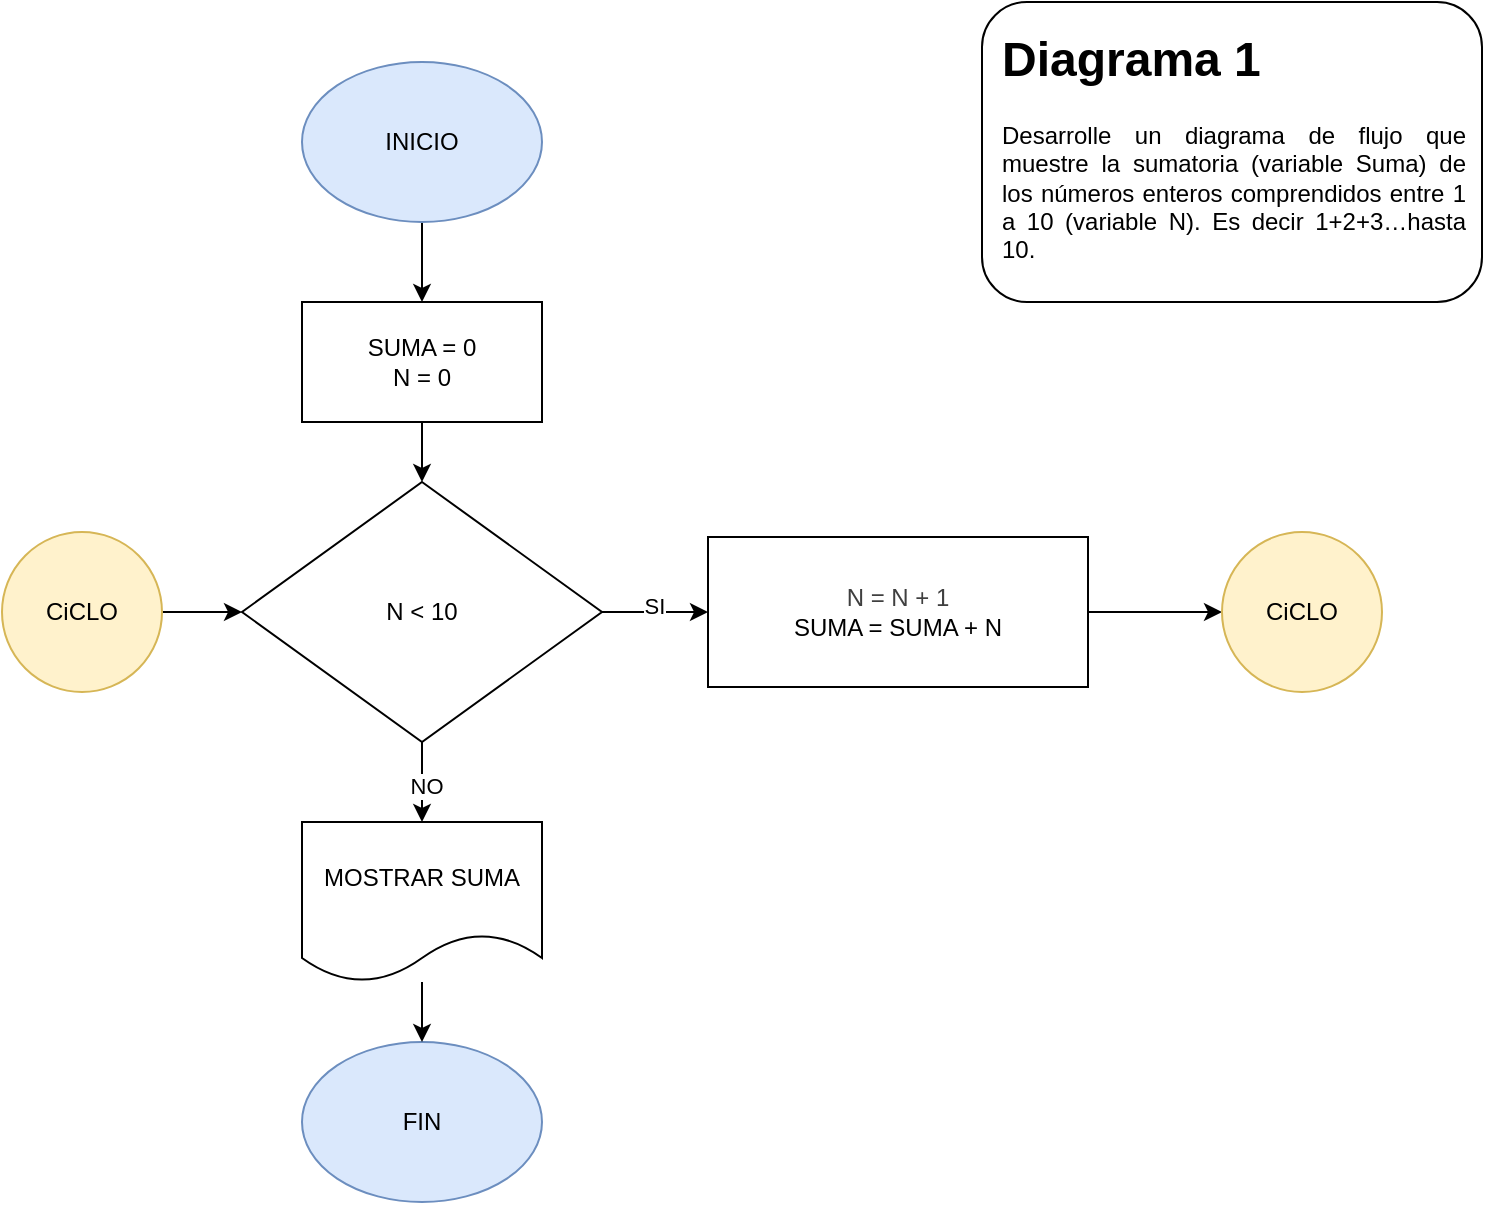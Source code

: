 <mxfile version="26.1.1" pages="7">
  <diagram id="NZbJam9H0mjPi5OX-kAf" name="Page-1">
    <mxGraphModel dx="1434" dy="745" grid="1" gridSize="10" guides="1" tooltips="1" connect="1" arrows="1" fold="1" page="1" pageScale="1" pageWidth="827" pageHeight="1169" math="0" shadow="0">
      <root>
        <mxCell id="0" />
        <mxCell id="1" parent="0" />
        <mxCell id="9" style="edgeStyle=none;html=1;entryX=0.5;entryY=0;entryDx=0;entryDy=0;" parent="1" target="3" edge="1">
          <mxGeometry relative="1" as="geometry">
            <mxPoint x="270" y="150" as="sourcePoint" />
          </mxGeometry>
        </mxCell>
        <mxCell id="2" value="INICIO" style="ellipse;whiteSpace=wrap;html=1;fillColor=#dae8fc;strokeColor=#6c8ebf;" parent="1" vertex="1">
          <mxGeometry x="210" y="70" width="120" height="80" as="geometry" />
        </mxCell>
        <mxCell id="10" style="edgeStyle=none;html=1;" parent="1" source="3" target="4" edge="1">
          <mxGeometry relative="1" as="geometry" />
        </mxCell>
        <mxCell id="3" value="SUMA = 0&lt;div&gt;N = 0&lt;/div&gt;" style="rounded=0;whiteSpace=wrap;html=1;" parent="1" vertex="1">
          <mxGeometry x="210" y="190" width="120" height="60" as="geometry" />
        </mxCell>
        <mxCell id="11" value="" style="edgeStyle=none;html=1;" parent="1" source="4" target="5" edge="1">
          <mxGeometry relative="1" as="geometry" />
        </mxCell>
        <mxCell id="17" value="SI" style="edgeLabel;html=1;align=center;verticalAlign=middle;resizable=0;points=[];" parent="11" vertex="1" connectable="0">
          <mxGeometry x="-0.029" y="3" relative="1" as="geometry">
            <mxPoint as="offset" />
          </mxGeometry>
        </mxCell>
        <mxCell id="15" style="edgeStyle=none;html=1;entryX=0.5;entryY=0;entryDx=0;entryDy=0;exitX=0.5;exitY=1;exitDx=0;exitDy=0;" parent="1" source="4" target="25" edge="1">
          <mxGeometry relative="1" as="geometry" />
        </mxCell>
        <mxCell id="16" value="NO" style="edgeLabel;html=1;align=center;verticalAlign=middle;resizable=0;points=[];" parent="15" vertex="1" connectable="0">
          <mxGeometry x="0.067" y="2" relative="1" as="geometry">
            <mxPoint as="offset" />
          </mxGeometry>
        </mxCell>
        <mxCell id="4" value="N &amp;lt; 10" style="rhombus;whiteSpace=wrap;html=1;" parent="1" vertex="1">
          <mxGeometry x="180" y="280" width="180" height="130" as="geometry" />
        </mxCell>
        <mxCell id="31" style="edgeStyle=none;html=1;entryX=0;entryY=0.5;entryDx=0;entryDy=0;" parent="1" source="5" target="21" edge="1">
          <mxGeometry relative="1" as="geometry" />
        </mxCell>
        <mxCell id="5" value="&lt;div&gt;&lt;span style=&quot;color: rgb(63, 63, 63);&quot;&gt;N = N + 1&lt;/span&gt;&lt;/div&gt;SUMA = SUMA + N" style="rounded=0;whiteSpace=wrap;html=1;" parent="1" vertex="1">
          <mxGeometry x="413" y="307.5" width="190" height="75" as="geometry" />
        </mxCell>
        <mxCell id="18" value="FIN" style="ellipse;whiteSpace=wrap;html=1;fillColor=#dae8fc;strokeColor=#6c8ebf;" parent="1" vertex="1">
          <mxGeometry x="210" y="560" width="120" height="80" as="geometry" />
        </mxCell>
        <mxCell id="22" style="edgeStyle=none;html=1;" parent="1" source="20" target="4" edge="1">
          <mxGeometry relative="1" as="geometry" />
        </mxCell>
        <mxCell id="20" value="CiCLO" style="ellipse;whiteSpace=wrap;html=1;aspect=fixed;fillColor=#fff2cc;strokeColor=#d6b656;" parent="1" vertex="1">
          <mxGeometry x="60" y="305" width="80" height="80" as="geometry" />
        </mxCell>
        <mxCell id="21" value="CiCLO" style="ellipse;whiteSpace=wrap;html=1;aspect=fixed;fillColor=#fff2cc;strokeColor=#d6b656;" parent="1" vertex="1">
          <mxGeometry x="670" y="305" width="80" height="80" as="geometry" />
        </mxCell>
        <mxCell id="33" style="edgeStyle=none;html=1;" parent="1" source="25" target="18" edge="1">
          <mxGeometry relative="1" as="geometry" />
        </mxCell>
        <mxCell id="25" value="MOSTRAR SUMA" style="shape=document;whiteSpace=wrap;html=1;boundedLbl=1;" parent="1" vertex="1">
          <mxGeometry x="210" y="450" width="120" height="80" as="geometry" />
        </mxCell>
        <mxCell id="34" value="&lt;h1 style=&quot;text-align: justify; margin-top: 0px;&quot;&gt;Diagrama 1&lt;/h1&gt;&lt;p style=&quot;text-align: justify;&quot;&gt;Desarrolle un diagrama de flujo que muestre la sumatoria (variable Suma) de los&amp;nbsp;&lt;span style=&quot;background-color: transparent;&quot;&gt;números enteros comprendidos entre 1 a 10 (variable N). Es decir 1+2+3…hasta 10.&lt;/span&gt;&lt;/p&gt;" style="text;html=1;whiteSpace=wrap;overflow=hidden;rounded=1;strokeColor=default;perimeterSpacing=10;spacing=10;" parent="1" vertex="1">
          <mxGeometry x="550" y="40" width="250" height="150" as="geometry" />
        </mxCell>
      </root>
    </mxGraphModel>
  </diagram>
  <diagram id="bqYD50yq6IHDgBd54uQT" name="Page-2">
    <mxGraphModel dx="1130" dy="827" grid="1" gridSize="5" guides="1" tooltips="1" connect="1" arrows="1" fold="1" page="1" pageScale="1" pageWidth="827" pageHeight="1169" math="0" shadow="0">
      <root>
        <mxCell id="0" />
        <mxCell id="1" parent="0" />
        <mxCell id="51Xtg0hoJfV-MFIOSNwB-1" style="edgeStyle=none;html=1;entryX=0.5;entryY=0;entryDx=0;entryDy=0;fontSize=9;" parent="1" target="51Xtg0hoJfV-MFIOSNwB-4" edge="1">
          <mxGeometry relative="1" as="geometry">
            <mxPoint x="170" y="140" as="sourcePoint" />
          </mxGeometry>
        </mxCell>
        <mxCell id="51Xtg0hoJfV-MFIOSNwB-2" value="INICIO" style="ellipse;whiteSpace=wrap;html=1;fillColor=#dae8fc;strokeColor=#6c8ebf;fontSize=9;" parent="1" vertex="1">
          <mxGeometry x="110" y="60" width="120" height="80" as="geometry" />
        </mxCell>
        <mxCell id="51Xtg0hoJfV-MFIOSNwB-3" style="edgeStyle=none;html=1;fontSize=9;" parent="1" source="51Xtg0hoJfV-MFIOSNwB-4" target="51Xtg0hoJfV-MFIOSNwB-9" edge="1">
          <mxGeometry relative="1" as="geometry" />
        </mxCell>
        <mxCell id="51Xtg0hoJfV-MFIOSNwB-4" value="EDAD = 1&lt;div&gt;MAYOR18 = 0&lt;/div&gt;&lt;div&gt;MENOR18 = 0&lt;/div&gt;&lt;div&gt;N = 0&lt;/div&gt;" style="rounded=0;whiteSpace=wrap;html=1;fontSize=9;" parent="1" vertex="1">
          <mxGeometry x="110" y="180" width="120" height="70" as="geometry" />
        </mxCell>
        <mxCell id="51Xtg0hoJfV-MFIOSNwB-7" style="edgeStyle=none;html=1;entryX=0.5;entryY=0;entryDx=0;entryDy=0;exitX=0.5;exitY=1;exitDx=0;exitDy=0;fontSize=9;" parent="1" source="51Xtg0hoJfV-MFIOSNwB-9" target="51Xtg0hoJfV-MFIOSNwB-16" edge="1">
          <mxGeometry relative="1" as="geometry" />
        </mxCell>
        <mxCell id="51Xtg0hoJfV-MFIOSNwB-8" value="NO" style="edgeLabel;html=1;align=center;verticalAlign=middle;resizable=0;points=[];fontSize=9;" parent="51Xtg0hoJfV-MFIOSNwB-7" vertex="1" connectable="0">
          <mxGeometry x="0.067" y="2" relative="1" as="geometry">
            <mxPoint as="offset" />
          </mxGeometry>
        </mxCell>
        <mxCell id="51Xtg0hoJfV-MFIOSNwB-23" style="edgeStyle=none;html=1;entryX=0;entryY=0.5;entryDx=0;entryDy=0;fontSize=9;" parent="1" source="51Xtg0hoJfV-MFIOSNwB-9" target="51Xtg0hoJfV-MFIOSNwB-25" edge="1">
          <mxGeometry relative="1" as="geometry">
            <mxPoint x="265" y="326.25" as="targetPoint" />
          </mxGeometry>
        </mxCell>
        <mxCell id="51Xtg0hoJfV-MFIOSNwB-24" value="SI" style="edgeLabel;html=1;align=center;verticalAlign=middle;resizable=0;points=[];fontSize=9;" parent="51Xtg0hoJfV-MFIOSNwB-23" vertex="1" connectable="0">
          <mxGeometry x="-0.253" y="2" relative="1" as="geometry">
            <mxPoint x="1" y="-9" as="offset" />
          </mxGeometry>
        </mxCell>
        <mxCell id="51Xtg0hoJfV-MFIOSNwB-9" value="N &amp;lt;= 200" style="rhombus;whiteSpace=wrap;html=1;fontSize=9;" parent="1" vertex="1">
          <mxGeometry x="100" y="292.5" width="140" height="67.5" as="geometry" />
        </mxCell>
        <mxCell id="51Xtg0hoJfV-MFIOSNwB-12" value="FIN" style="ellipse;whiteSpace=wrap;html=1;fillColor=#dae8fc;strokeColor=#6c8ebf;fontSize=9;" parent="1" vertex="1">
          <mxGeometry x="112.5" y="815" width="120" height="80" as="geometry" />
        </mxCell>
        <mxCell id="51Xtg0hoJfV-MFIOSNwB-14" value="CiCLO" style="ellipse;whiteSpace=wrap;html=1;aspect=fixed;fillColor=#fff2cc;strokeColor=#d6b656;fontSize=9;" parent="1" vertex="1">
          <mxGeometry x="395" y="525" width="60" height="60" as="geometry" />
        </mxCell>
        <mxCell id="51Xtg0hoJfV-MFIOSNwB-15" style="edgeStyle=none;html=1;fontSize=9;" parent="1" source="51Xtg0hoJfV-MFIOSNwB-16" target="51Xtg0hoJfV-MFIOSNwB-12" edge="1">
          <mxGeometry relative="1" as="geometry" />
        </mxCell>
        <mxCell id="51Xtg0hoJfV-MFIOSNwB-16" value="MOSTRAR MAYOR18&lt;div&gt;MOSTRAR MENOR18&lt;/div&gt;" style="shape=document;whiteSpace=wrap;html=1;boundedLbl=1;fontSize=9;" parent="1" vertex="1">
          <mxGeometry x="80" y="675" width="185" height="80" as="geometry" />
        </mxCell>
        <mxCell id="51Xtg0hoJfV-MFIOSNwB-17" value="&lt;h1 style=&quot;text-align: justify; margin-top: 0px;&quot;&gt;Diagrama 2&lt;/h1&gt;&lt;p style=&quot;text-align: justify;&quot;&gt;Elaborar un diagrama de flujo que solicite la edad de 200 personas y que muestre&amp;nbsp;&lt;span style=&quot;background-color: transparent;&quot;&gt;cuántos son iguales o mayores a 18 años y cuántos son menores de 18 años de edad.&lt;/span&gt;&lt;/p&gt;" style="text;html=1;whiteSpace=wrap;overflow=hidden;rounded=1;strokeColor=default;perimeterSpacing=10;spacing=10;" parent="1" vertex="1">
          <mxGeometry x="535" y="35" width="250" height="150" as="geometry" />
        </mxCell>
        <mxCell id="51Xtg0hoJfV-MFIOSNwB-28" style="edgeStyle=none;html=1;entryX=0;entryY=0.5;entryDx=0;entryDy=0;fontSize=9;" parent="1" source="51Xtg0hoJfV-MFIOSNwB-18" target="51Xtg0hoJfV-MFIOSNwB-9" edge="1">
          <mxGeometry relative="1" as="geometry" />
        </mxCell>
        <mxCell id="51Xtg0hoJfV-MFIOSNwB-18" value="CiCLO" style="ellipse;whiteSpace=wrap;html=1;aspect=fixed;fillColor=#fff2cc;strokeColor=#d6b656;fontSize=9;" parent="1" vertex="1">
          <mxGeometry x="20" y="296.25" width="60" height="60" as="geometry" />
        </mxCell>
        <mxCell id="51Xtg0hoJfV-MFIOSNwB-25" value="LEER EDAD" style="rounded=0;whiteSpace=wrap;html=1;fontSize=9;" parent="1" vertex="1">
          <mxGeometry x="270" y="309.38" width="70" height="35.62" as="geometry" />
        </mxCell>
        <mxCell id="51Xtg0hoJfV-MFIOSNwB-29" style="edgeStyle=none;html=1;fontSize=9;" parent="1" source="51Xtg0hoJfV-MFIOSNwB-26" target="51Xtg0hoJfV-MFIOSNwB-14" edge="1">
          <mxGeometry relative="1" as="geometry" />
        </mxCell>
        <mxCell id="51Xtg0hoJfV-MFIOSNwB-30" value="NO" style="edgeLabel;html=1;align=center;verticalAlign=middle;resizable=0;points=[];fontSize=9;" parent="51Xtg0hoJfV-MFIOSNwB-29" vertex="1" connectable="0">
          <mxGeometry x="-0.212" relative="1" as="geometry">
            <mxPoint as="offset" />
          </mxGeometry>
        </mxCell>
        <mxCell id="51Xtg0hoJfV-MFIOSNwB-26" value="0 &amp;lt; EDAD &amp;lt; 150" style="rhombus;whiteSpace=wrap;html=1;fontSize=9;" parent="1" vertex="1">
          <mxGeometry x="375" y="294.39" width="100" height="63.74" as="geometry" />
        </mxCell>
        <mxCell id="51Xtg0hoJfV-MFIOSNwB-27" style="edgeStyle=none;html=1;entryX=0.044;entryY=0.498;entryDx=0;entryDy=0;entryPerimeter=0;fontSize=9;" parent="1" source="51Xtg0hoJfV-MFIOSNwB-25" target="51Xtg0hoJfV-MFIOSNwB-26" edge="1">
          <mxGeometry relative="1" as="geometry" />
        </mxCell>
        <mxCell id="51Xtg0hoJfV-MFIOSNwB-36" style="edgeStyle=none;html=1;fontSize=9;" parent="1" source="51Xtg0hoJfV-MFIOSNwB-31" target="51Xtg0hoJfV-MFIOSNwB-35" edge="1">
          <mxGeometry relative="1" as="geometry" />
        </mxCell>
        <mxCell id="51Xtg0hoJfV-MFIOSNwB-39" value="NO" style="edgeLabel;html=1;align=center;verticalAlign=middle;resizable=0;points=[];fontSize=9;" parent="51Xtg0hoJfV-MFIOSNwB-36" vertex="1" connectable="0">
          <mxGeometry x="-0.211" y="-1" relative="1" as="geometry">
            <mxPoint as="offset" />
          </mxGeometry>
        </mxCell>
        <mxCell id="51Xtg0hoJfV-MFIOSNwB-37" style="edgeStyle=none;html=1;entryX=0;entryY=0.5;entryDx=0;entryDy=0;fontSize=9;" parent="1" source="51Xtg0hoJfV-MFIOSNwB-31" target="51Xtg0hoJfV-MFIOSNwB-34" edge="1">
          <mxGeometry relative="1" as="geometry" />
        </mxCell>
        <mxCell id="51Xtg0hoJfV-MFIOSNwB-38" value="SI" style="edgeLabel;html=1;align=center;verticalAlign=middle;resizable=0;points=[];fontSize=9;" parent="51Xtg0hoJfV-MFIOSNwB-37" vertex="1" connectable="0">
          <mxGeometry x="-0.262" y="1" relative="1" as="geometry">
            <mxPoint y="-5" as="offset" />
          </mxGeometry>
        </mxCell>
        <mxCell id="51Xtg0hoJfV-MFIOSNwB-31" value="EDAD &amp;gt;= 18" style="rhombus;whiteSpace=wrap;html=1;fontSize=9;" parent="1" vertex="1">
          <mxGeometry x="511.76" y="298.75" width="80" height="55" as="geometry" />
        </mxCell>
        <mxCell id="51Xtg0hoJfV-MFIOSNwB-32" style="edgeStyle=none;html=1;entryX=0.055;entryY=0.512;entryDx=0;entryDy=0;entryPerimeter=0;fontSize=9;" parent="1" source="51Xtg0hoJfV-MFIOSNwB-26" target="51Xtg0hoJfV-MFIOSNwB-31" edge="1">
          <mxGeometry relative="1" as="geometry" />
        </mxCell>
        <mxCell id="51Xtg0hoJfV-MFIOSNwB-33" value="SI" style="edgeLabel;html=1;align=center;verticalAlign=middle;resizable=0;points=[];fontSize=9;" parent="51Xtg0hoJfV-MFIOSNwB-32" vertex="1" connectable="0">
          <mxGeometry x="0.133" y="3" relative="1" as="geometry">
            <mxPoint x="-8" y="-4" as="offset" />
          </mxGeometry>
        </mxCell>
        <mxCell id="51Xtg0hoJfV-MFIOSNwB-41" style="edgeStyle=none;html=1;fontSize=9;" parent="1" source="51Xtg0hoJfV-MFIOSNwB-34" target="51Xtg0hoJfV-MFIOSNwB-40" edge="1">
          <mxGeometry relative="1" as="geometry" />
        </mxCell>
        <mxCell id="51Xtg0hoJfV-MFIOSNwB-34" value="MAYOR18 = MAYOR18 + 1" style="rounded=0;whiteSpace=wrap;html=1;fontSize=9;" parent="1" vertex="1">
          <mxGeometry x="631.76" y="307.5" width="125" height="37.5" as="geometry" />
        </mxCell>
        <mxCell id="51Xtg0hoJfV-MFIOSNwB-35" value="MENOR18 = MENOR18 + 1" style="rounded=0;whiteSpace=wrap;html=1;fontSize=9;" parent="1" vertex="1">
          <mxGeometry x="486.76" y="400" width="125" height="37.5" as="geometry" />
        </mxCell>
        <mxCell id="51Xtg0hoJfV-MFIOSNwB-44" style="edgeStyle=none;html=1;fontSize=9;" parent="1" source="51Xtg0hoJfV-MFIOSNwB-40" target="51Xtg0hoJfV-MFIOSNwB-43" edge="1">
          <mxGeometry relative="1" as="geometry" />
        </mxCell>
        <mxCell id="51Xtg0hoJfV-MFIOSNwB-40" value="N = N + 1" style="rounded=0;whiteSpace=wrap;html=1;fontSize=9;" parent="1" vertex="1">
          <mxGeometry x="631.76" y="465" width="125" height="37.5" as="geometry" />
        </mxCell>
        <mxCell id="51Xtg0hoJfV-MFIOSNwB-42" style="edgeStyle=none;html=1;entryX=-0.006;entryY=0.63;entryDx=0;entryDy=0;entryPerimeter=0;fontSize=9;" parent="1" source="51Xtg0hoJfV-MFIOSNwB-35" target="51Xtg0hoJfV-MFIOSNwB-40" edge="1">
          <mxGeometry relative="1" as="geometry">
            <Array as="points">
              <mxPoint x="549.76" y="489" />
            </Array>
          </mxGeometry>
        </mxCell>
        <mxCell id="51Xtg0hoJfV-MFIOSNwB-43" value="CiCLO" style="ellipse;whiteSpace=wrap;html=1;aspect=fixed;fillColor=#fff2cc;strokeColor=#d6b656;fontSize=9;" parent="1" vertex="1">
          <mxGeometry x="664.26" y="525" width="60" height="60" as="geometry" />
        </mxCell>
      </root>
    </mxGraphModel>
  </diagram>
  <diagram id="_6TMgxtxN9xHF-Ke67Jf" name="Page-3">
    <mxGraphModel dx="1130" dy="827" grid="1" gridSize="5" guides="1" tooltips="1" connect="1" arrows="1" fold="1" page="1" pageScale="1" pageWidth="827" pageHeight="1169" math="0" shadow="0">
      <root>
        <mxCell id="0" />
        <mxCell id="1" parent="0" />
        <mxCell id="Us3YNQWR3pPmcTlo2HeS-1" style="edgeStyle=none;html=1;entryX=0.5;entryY=0;entryDx=0;entryDy=0;fontSize=9;" parent="1" target="Us3YNQWR3pPmcTlo2HeS-4" edge="1">
          <mxGeometry relative="1" as="geometry">
            <mxPoint x="170" y="140" as="sourcePoint" />
          </mxGeometry>
        </mxCell>
        <mxCell id="Us3YNQWR3pPmcTlo2HeS-2" value="INICIO" style="ellipse;whiteSpace=wrap;html=1;fillColor=#dae8fc;strokeColor=#6c8ebf;fontSize=9;" parent="1" vertex="1">
          <mxGeometry x="110" y="60" width="120" height="80" as="geometry" />
        </mxCell>
        <mxCell id="Us3YNQWR3pPmcTlo2HeS-3" style="edgeStyle=none;html=1;fontSize=9;" parent="1" source="Us3YNQWR3pPmcTlo2HeS-4" target="Us3YNQWR3pPmcTlo2HeS-9" edge="1">
          <mxGeometry relative="1" as="geometry" />
        </mxCell>
        <mxCell id="Us3YNQWR3pPmcTlo2HeS-4" value="LETRA = &quot;&quot;&lt;div&gt;VOCALES = 0&lt;/div&gt;&lt;div&gt;CONSONANTES = 0&lt;/div&gt;&lt;div&gt;N = 0&lt;/div&gt;" style="rounded=0;whiteSpace=wrap;html=1;fontSize=9;" parent="1" vertex="1">
          <mxGeometry x="110" y="180" width="120" height="70" as="geometry" />
        </mxCell>
        <mxCell id="Us3YNQWR3pPmcTlo2HeS-5" style="edgeStyle=none;html=1;entryX=0.5;entryY=0;entryDx=0;entryDy=0;exitX=0.5;exitY=1;exitDx=0;exitDy=0;fontSize=9;" parent="1" source="Us3YNQWR3pPmcTlo2HeS-9" target="Us3YNQWR3pPmcTlo2HeS-13" edge="1">
          <mxGeometry relative="1" as="geometry" />
        </mxCell>
        <mxCell id="Us3YNQWR3pPmcTlo2HeS-6" value="NO" style="edgeLabel;html=1;align=center;verticalAlign=middle;resizable=0;points=[];fontSize=9;" parent="Us3YNQWR3pPmcTlo2HeS-5" vertex="1" connectable="0">
          <mxGeometry x="0.067" y="2" relative="1" as="geometry">
            <mxPoint as="offset" />
          </mxGeometry>
        </mxCell>
        <mxCell id="Us3YNQWR3pPmcTlo2HeS-7" style="edgeStyle=none;html=1;entryX=0;entryY=0.5;entryDx=0;entryDy=0;fontSize=9;" parent="1" source="Us3YNQWR3pPmcTlo2HeS-9" target="Us3YNQWR3pPmcTlo2HeS-17" edge="1">
          <mxGeometry relative="1" as="geometry">
            <mxPoint x="265" y="326.25" as="targetPoint" />
          </mxGeometry>
        </mxCell>
        <mxCell id="Us3YNQWR3pPmcTlo2HeS-8" value="SI" style="edgeLabel;html=1;align=center;verticalAlign=middle;resizable=0;points=[];fontSize=9;" parent="Us3YNQWR3pPmcTlo2HeS-7" vertex="1" connectable="0">
          <mxGeometry x="-0.253" y="2" relative="1" as="geometry">
            <mxPoint x="1" y="-9" as="offset" />
          </mxGeometry>
        </mxCell>
        <mxCell id="Us3YNQWR3pPmcTlo2HeS-9" value="N &amp;lt;= 10" style="rhombus;whiteSpace=wrap;html=1;fontSize=9;" parent="1" vertex="1">
          <mxGeometry x="100" y="292.5" width="140" height="67.5" as="geometry" />
        </mxCell>
        <mxCell id="Us3YNQWR3pPmcTlo2HeS-10" value="FIN" style="ellipse;whiteSpace=wrap;html=1;fillColor=#dae8fc;strokeColor=#6c8ebf;fontSize=9;" parent="1" vertex="1">
          <mxGeometry x="112.5" y="815" width="120" height="80" as="geometry" />
        </mxCell>
        <mxCell id="Us3YNQWR3pPmcTlo2HeS-11" value="CiCLO" style="ellipse;whiteSpace=wrap;html=1;aspect=fixed;fillColor=#fff2cc;strokeColor=#d6b656;fontSize=9;" parent="1" vertex="1">
          <mxGeometry x="385" y="525" width="60" height="60" as="geometry" />
        </mxCell>
        <mxCell id="Us3YNQWR3pPmcTlo2HeS-12" style="edgeStyle=none;html=1;fontSize=9;" parent="1" source="Us3YNQWR3pPmcTlo2HeS-13" target="Us3YNQWR3pPmcTlo2HeS-10" edge="1">
          <mxGeometry relative="1" as="geometry" />
        </mxCell>
        <mxCell id="Us3YNQWR3pPmcTlo2HeS-13" value="MOSTRAR VOCALES&lt;div&gt;MOSTRAR CONSONANTES&lt;/div&gt;" style="shape=document;whiteSpace=wrap;html=1;boundedLbl=1;fontSize=9;" parent="1" vertex="1">
          <mxGeometry x="80" y="675" width="185" height="80" as="geometry" />
        </mxCell>
        <mxCell id="Us3YNQWR3pPmcTlo2HeS-14" value="&lt;h1 style=&quot;text-align: justify; margin-top: 0px;&quot;&gt;Diagrama 3&lt;/h1&gt;&lt;p style=&quot;text-align: justify;&quot;&gt;Elaborar un diagrama que permita ingresar 10 letras cualquiera y luego nos muestre al&amp;nbsp;&lt;span style=&quot;background-color: transparent;&quot;&gt;final cuántas vocales y cuantas consonantes se ingresaron.&lt;/span&gt;&lt;/p&gt;" style="text;html=1;whiteSpace=wrap;overflow=hidden;rounded=1;strokeColor=default;perimeterSpacing=10;spacing=10;" parent="1" vertex="1">
          <mxGeometry x="535" y="35" width="250" height="150" as="geometry" />
        </mxCell>
        <mxCell id="Us3YNQWR3pPmcTlo2HeS-15" style="edgeStyle=none;html=1;entryX=0;entryY=0.5;entryDx=0;entryDy=0;fontSize=9;" parent="1" source="Us3YNQWR3pPmcTlo2HeS-16" target="Us3YNQWR3pPmcTlo2HeS-9" edge="1">
          <mxGeometry relative="1" as="geometry" />
        </mxCell>
        <mxCell id="Us3YNQWR3pPmcTlo2HeS-16" value="CiCLO" style="ellipse;whiteSpace=wrap;html=1;aspect=fixed;fillColor=#fff2cc;strokeColor=#d6b656;fontSize=9;" parent="1" vertex="1">
          <mxGeometry x="20" y="296.25" width="60" height="60" as="geometry" />
        </mxCell>
        <mxCell id="Us3YNQWR3pPmcTlo2HeS-17" value="LEER LETRA" style="rounded=0;whiteSpace=wrap;html=1;fontSize=9;" parent="1" vertex="1">
          <mxGeometry x="270" y="309.38" width="70" height="35.62" as="geometry" />
        </mxCell>
        <mxCell id="Us3YNQWR3pPmcTlo2HeS-18" style="edgeStyle=none;html=1;fontSize=9;" parent="1" source="Us3YNQWR3pPmcTlo2HeS-20" target="Us3YNQWR3pPmcTlo2HeS-11" edge="1">
          <mxGeometry relative="1" as="geometry" />
        </mxCell>
        <mxCell id="Us3YNQWR3pPmcTlo2HeS-19" value="NO" style="edgeLabel;html=1;align=center;verticalAlign=middle;resizable=0;points=[];fontSize=9;" parent="Us3YNQWR3pPmcTlo2HeS-18" vertex="1" connectable="0">
          <mxGeometry x="-0.212" relative="1" as="geometry">
            <mxPoint as="offset" />
          </mxGeometry>
        </mxCell>
        <mxCell id="Us3YNQWR3pPmcTlo2HeS-20" value="ES LETRA" style="rhombus;whiteSpace=wrap;html=1;fontSize=9;" parent="1" vertex="1">
          <mxGeometry x="365" y="294.39" width="100" height="63.74" as="geometry" />
        </mxCell>
        <mxCell id="Us3YNQWR3pPmcTlo2HeS-21" style="edgeStyle=none;html=1;entryX=0.044;entryY=0.498;entryDx=0;entryDy=0;entryPerimeter=0;fontSize=9;" parent="1" source="Us3YNQWR3pPmcTlo2HeS-17" target="Us3YNQWR3pPmcTlo2HeS-20" edge="1">
          <mxGeometry relative="1" as="geometry" />
        </mxCell>
        <mxCell id="Us3YNQWR3pPmcTlo2HeS-22" style="edgeStyle=none;html=1;fontSize=9;" parent="1" source="Us3YNQWR3pPmcTlo2HeS-26" target="Us3YNQWR3pPmcTlo2HeS-31" edge="1">
          <mxGeometry relative="1" as="geometry" />
        </mxCell>
        <mxCell id="Us3YNQWR3pPmcTlo2HeS-23" value="NO" style="edgeLabel;html=1;align=center;verticalAlign=middle;resizable=0;points=[];fontSize=9;" parent="Us3YNQWR3pPmcTlo2HeS-22" vertex="1" connectable="0">
          <mxGeometry x="-0.211" y="-1" relative="1" as="geometry">
            <mxPoint as="offset" />
          </mxGeometry>
        </mxCell>
        <mxCell id="Us3YNQWR3pPmcTlo2HeS-24" style="edgeStyle=none;html=1;entryX=0;entryY=0.5;entryDx=0;entryDy=0;fontSize=9;" parent="1" source="Us3YNQWR3pPmcTlo2HeS-26" target="Us3YNQWR3pPmcTlo2HeS-30" edge="1">
          <mxGeometry relative="1" as="geometry" />
        </mxCell>
        <mxCell id="Us3YNQWR3pPmcTlo2HeS-25" value="SI" style="edgeLabel;html=1;align=center;verticalAlign=middle;resizable=0;points=[];fontSize=9;" parent="Us3YNQWR3pPmcTlo2HeS-24" vertex="1" connectable="0">
          <mxGeometry x="-0.262" y="1" relative="1" as="geometry">
            <mxPoint y="-5" as="offset" />
          </mxGeometry>
        </mxCell>
        <mxCell id="Us3YNQWR3pPmcTlo2HeS-26" value="LETRA ES VOCAL" style="rhombus;whiteSpace=wrap;html=1;fontSize=9;" parent="1" vertex="1">
          <mxGeometry x="500" y="298.75" width="100" height="55" as="geometry" />
        </mxCell>
        <mxCell id="Us3YNQWR3pPmcTlo2HeS-27" style="edgeStyle=none;html=1;entryX=0.055;entryY=0.512;entryDx=0;entryDy=0;entryPerimeter=0;fontSize=9;" parent="1" source="Us3YNQWR3pPmcTlo2HeS-20" target="Us3YNQWR3pPmcTlo2HeS-26" edge="1">
          <mxGeometry relative="1" as="geometry" />
        </mxCell>
        <mxCell id="Us3YNQWR3pPmcTlo2HeS-28" value="SI" style="edgeLabel;html=1;align=center;verticalAlign=middle;resizable=0;points=[];fontSize=9;" parent="Us3YNQWR3pPmcTlo2HeS-27" vertex="1" connectable="0">
          <mxGeometry x="0.133" y="3" relative="1" as="geometry">
            <mxPoint x="-8" y="-4" as="offset" />
          </mxGeometry>
        </mxCell>
        <mxCell id="Us3YNQWR3pPmcTlo2HeS-29" style="edgeStyle=none;html=1;fontSize=9;" parent="1" source="Us3YNQWR3pPmcTlo2HeS-30" target="Us3YNQWR3pPmcTlo2HeS-33" edge="1">
          <mxGeometry relative="1" as="geometry" />
        </mxCell>
        <mxCell id="Us3YNQWR3pPmcTlo2HeS-30" value="VOCALES = VOCALES + 1" style="rounded=0;whiteSpace=wrap;html=1;fontSize=9;" parent="1" vertex="1">
          <mxGeometry x="631.76" y="307.5" width="125" height="37.5" as="geometry" />
        </mxCell>
        <mxCell id="Us3YNQWR3pPmcTlo2HeS-31" value="CONSONANTES = CONSONANTES + 1" style="rounded=0;whiteSpace=wrap;html=1;fontSize=9;" parent="1" vertex="1">
          <mxGeometry x="486.76" y="400" width="125" height="37.5" as="geometry" />
        </mxCell>
        <mxCell id="Us3YNQWR3pPmcTlo2HeS-32" style="edgeStyle=none;html=1;fontSize=9;" parent="1" source="Us3YNQWR3pPmcTlo2HeS-33" target="Us3YNQWR3pPmcTlo2HeS-35" edge="1">
          <mxGeometry relative="1" as="geometry" />
        </mxCell>
        <mxCell id="Us3YNQWR3pPmcTlo2HeS-33" value="N = N + 1" style="rounded=0;whiteSpace=wrap;html=1;fontSize=9;" parent="1" vertex="1">
          <mxGeometry x="631.76" y="465" width="125" height="37.5" as="geometry" />
        </mxCell>
        <mxCell id="Us3YNQWR3pPmcTlo2HeS-34" style="edgeStyle=none;html=1;entryX=-0.006;entryY=0.63;entryDx=0;entryDy=0;entryPerimeter=0;fontSize=9;" parent="1" source="Us3YNQWR3pPmcTlo2HeS-31" target="Us3YNQWR3pPmcTlo2HeS-33" edge="1">
          <mxGeometry relative="1" as="geometry">
            <Array as="points">
              <mxPoint x="549.76" y="489" />
            </Array>
          </mxGeometry>
        </mxCell>
        <mxCell id="Us3YNQWR3pPmcTlo2HeS-35" value="CiCLO" style="ellipse;whiteSpace=wrap;html=1;aspect=fixed;fillColor=#fff2cc;strokeColor=#d6b656;fontSize=9;" parent="1" vertex="1">
          <mxGeometry x="664.26" y="525" width="60" height="60" as="geometry" />
        </mxCell>
      </root>
    </mxGraphModel>
  </diagram>
  <diagram id="ADK3zRR0egwwPAFiIOtC" name="Page-4">
    <mxGraphModel dx="1130" dy="827" grid="1" gridSize="5" guides="1" tooltips="1" connect="1" arrows="1" fold="1" page="1" pageScale="1" pageWidth="827" pageHeight="1169" math="0" shadow="0">
      <root>
        <mxCell id="0" />
        <mxCell id="1" parent="0" />
        <mxCell id="Hmi0t06CcDUgRe-MmRq5-1" style="edgeStyle=none;html=1;entryX=0.5;entryY=0;entryDx=0;entryDy=0;fontSize=9;" parent="1" target="Hmi0t06CcDUgRe-MmRq5-4" edge="1">
          <mxGeometry relative="1" as="geometry">
            <mxPoint x="170" y="140" as="sourcePoint" />
          </mxGeometry>
        </mxCell>
        <mxCell id="Hmi0t06CcDUgRe-MmRq5-2" value="INICIO" style="ellipse;whiteSpace=wrap;html=1;fillColor=#dae8fc;strokeColor=#6c8ebf;fontSize=9;" parent="1" vertex="1">
          <mxGeometry x="110" y="60" width="120" height="80" as="geometry" />
        </mxCell>
        <mxCell id="Hmi0t06CcDUgRe-MmRq5-3" style="edgeStyle=none;html=1;fontSize=9;entryX=0.5;entryY=0;entryDx=0;entryDy=0;" parent="1" source="Hmi0t06CcDUgRe-MmRq5-4" target="1QTyRfDQlMRIqN0KDI9E-1" edge="1">
          <mxGeometry relative="1" as="geometry" />
        </mxCell>
        <mxCell id="Hmi0t06CcDUgRe-MmRq5-4" value="BASE = 0&lt;div&gt;ALTURA = 0&lt;/div&gt;&lt;div&gt;AREA = 0&lt;/div&gt;" style="rounded=0;whiteSpace=wrap;html=1;fontSize=9;" parent="1" vertex="1">
          <mxGeometry x="110" y="155" width="120" height="45" as="geometry" />
        </mxCell>
        <mxCell id="Hmi0t06CcDUgRe-MmRq5-5" style="edgeStyle=none;html=1;entryX=0.5;entryY=0;entryDx=0;entryDy=0;exitX=0.5;exitY=1;exitDx=0;exitDy=0;fontSize=9;" parent="1" source="Hmi0t06CcDUgRe-MmRq5-9" target="1QTyRfDQlMRIqN0KDI9E-4" edge="1">
          <mxGeometry relative="1" as="geometry" />
        </mxCell>
        <mxCell id="Hmi0t06CcDUgRe-MmRq5-6" value="NO" style="edgeLabel;html=1;align=center;verticalAlign=middle;resizable=0;points=[];fontSize=9;" parent="Hmi0t06CcDUgRe-MmRq5-5" vertex="1" connectable="0">
          <mxGeometry x="0.067" y="2" relative="1" as="geometry">
            <mxPoint as="offset" />
          </mxGeometry>
        </mxCell>
        <mxCell id="Hmi0t06CcDUgRe-MmRq5-7" style="edgeStyle=none;html=1;fontSize=9;" parent="1" source="Hmi0t06CcDUgRe-MmRq5-9" target="1QTyRfDQlMRIqN0KDI9E-3" edge="1">
          <mxGeometry relative="1" as="geometry">
            <mxPoint x="275" y="347.5" as="targetPoint" />
          </mxGeometry>
        </mxCell>
        <mxCell id="Hmi0t06CcDUgRe-MmRq5-8" value="SI" style="edgeLabel;html=1;align=center;verticalAlign=middle;resizable=0;points=[];fontSize=9;" parent="Hmi0t06CcDUgRe-MmRq5-7" vertex="1" connectable="0">
          <mxGeometry x="-0.253" y="2" relative="1" as="geometry">
            <mxPoint x="1" y="-9" as="offset" />
          </mxGeometry>
        </mxCell>
        <mxCell id="Hmi0t06CcDUgRe-MmRq5-9" value="BASE &amp;lt; 0 O ALTURA &amp;lt; 0" style="rhombus;whiteSpace=wrap;html=1;fontSize=9;" parent="1" vertex="1">
          <mxGeometry x="102.5" y="315" width="140" height="67.5" as="geometry" />
        </mxCell>
        <mxCell id="Hmi0t06CcDUgRe-MmRq5-10" value="FIN" style="ellipse;whiteSpace=wrap;html=1;fillColor=#dae8fc;strokeColor=#6c8ebf;fontSize=9;" parent="1" vertex="1">
          <mxGeometry x="357.5" y="510" width="120" height="80" as="geometry" />
        </mxCell>
        <mxCell id="Hmi0t06CcDUgRe-MmRq5-12" style="edgeStyle=none;html=1;fontSize=9;" parent="1" source="Hmi0t06CcDUgRe-MmRq5-13" target="Hmi0t06CcDUgRe-MmRq5-10" edge="1">
          <mxGeometry relative="1" as="geometry" />
        </mxCell>
        <mxCell id="Hmi0t06CcDUgRe-MmRq5-13" value="MOSTRAR AREA" style="shape=document;whiteSpace=wrap;html=1;boundedLbl=1;fontSize=9;" parent="1" vertex="1">
          <mxGeometry x="80" y="510" width="185" height="80" as="geometry" />
        </mxCell>
        <mxCell id="Hmi0t06CcDUgRe-MmRq5-14" value="&lt;h1 style=&quot;text-align: justify; margin-top: 0px;&quot;&gt;Diagrama 4&lt;/h1&gt;&lt;p style=&quot;text-align: justify;&quot;&gt;Elaborar un diagrama que calcule el àrea de un triángulo (base * altura/2).&lt;/p&gt;" style="text;html=1;whiteSpace=wrap;overflow=hidden;rounded=1;strokeColor=default;perimeterSpacing=10;spacing=10;" parent="1" vertex="1">
          <mxGeometry x="535" y="35" width="250" height="150" as="geometry" />
        </mxCell>
        <mxCell id="1QTyRfDQlMRIqN0KDI9E-2" style="edgeStyle=none;html=1;" parent="1" source="1QTyRfDQlMRIqN0KDI9E-1" target="Hmi0t06CcDUgRe-MmRq5-9" edge="1">
          <mxGeometry relative="1" as="geometry" />
        </mxCell>
        <mxCell id="1QTyRfDQlMRIqN0KDI9E-1" value="LEER BASE&lt;div&gt;LEER ALTURA&lt;/div&gt;" style="rounded=0;whiteSpace=wrap;html=1;fontSize=9;" parent="1" vertex="1">
          <mxGeometry x="112.5" y="235" width="120" height="45" as="geometry" />
        </mxCell>
        <mxCell id="1QTyRfDQlMRIqN0KDI9E-6" style="edgeStyle=none;html=1;" parent="1" source="1QTyRfDQlMRIqN0KDI9E-3" target="Hmi0t06CcDUgRe-MmRq5-10" edge="1">
          <mxGeometry relative="1" as="geometry" />
        </mxCell>
        <mxCell id="1QTyRfDQlMRIqN0KDI9E-3" value="MOSTRAR &quot;LOS VALORES DE BASE Y ALTURA DEBEN NUMERO POSITIVOS" style="shape=document;whiteSpace=wrap;html=1;boundedLbl=1;fontSize=9;" parent="1" vertex="1">
          <mxGeometry x="325" y="310" width="185" height="80" as="geometry" />
        </mxCell>
        <mxCell id="1QTyRfDQlMRIqN0KDI9E-5" style="edgeStyle=none;html=1;" parent="1" source="1QTyRfDQlMRIqN0KDI9E-4" target="Hmi0t06CcDUgRe-MmRq5-13" edge="1">
          <mxGeometry relative="1" as="geometry" />
        </mxCell>
        <mxCell id="1QTyRfDQlMRIqN0KDI9E-4" value="AREA = BASE * ALTURA / 2" style="rounded=0;whiteSpace=wrap;html=1;fontSize=9;" parent="1" vertex="1">
          <mxGeometry x="90" y="435" width="165" height="35" as="geometry" />
        </mxCell>
      </root>
    </mxGraphModel>
  </diagram>
  <diagram id="iLnXWdWSbovCTyXXRgQx" name="Page-5">
    <mxGraphModel dx="1130" dy="827" grid="1" gridSize="5" guides="1" tooltips="1" connect="1" arrows="1" fold="1" page="1" pageScale="1" pageWidth="827" pageHeight="1169" math="0" shadow="0">
      <root>
        <mxCell id="0" />
        <mxCell id="1" parent="0" />
        <mxCell id="IfLwyBCI0PESjPmDBQ4k-1" style="edgeStyle=none;html=1;entryX=0.5;entryY=0;entryDx=0;entryDy=0;fontSize=9;" parent="1" target="IfLwyBCI0PESjPmDBQ4k-4" edge="1">
          <mxGeometry relative="1" as="geometry">
            <mxPoint x="368.5" y="145" as="sourcePoint" />
          </mxGeometry>
        </mxCell>
        <mxCell id="IfLwyBCI0PESjPmDBQ4k-2" value="INICIO" style="ellipse;whiteSpace=wrap;html=1;fillColor=#dae8fc;strokeColor=#6c8ebf;fontSize=9;" parent="1" vertex="1">
          <mxGeometry x="308.5" y="65" width="120" height="80" as="geometry" />
        </mxCell>
        <mxCell id="IfLwyBCI0PESjPmDBQ4k-3" style="edgeStyle=none;html=1;fontSize=9;entryX=0.5;entryY=0;entryDx=0;entryDy=0;" parent="1" source="IfLwyBCI0PESjPmDBQ4k-4" target="IfLwyBCI0PESjPmDBQ4k-15" edge="1">
          <mxGeometry relative="1" as="geometry" />
        </mxCell>
        <mxCell id="IfLwyBCI0PESjPmDBQ4k-4" value="&lt;div&gt;NUM1 = 0&lt;/div&gt;&lt;div&gt;&lt;span style=&quot;background-color: transparent;&quot;&gt;NUM2&amp;nbsp;&lt;/span&gt;&lt;span style=&quot;background-color: transparent;&quot;&gt;= 0&lt;/span&gt;&lt;/div&gt;" style="rounded=0;whiteSpace=wrap;html=1;fontSize=9;" parent="1" vertex="1">
          <mxGeometry x="308.5" y="160" width="120" height="45" as="geometry" />
        </mxCell>
        <mxCell id="IfLwyBCI0PESjPmDBQ4k-5" style="edgeStyle=none;html=1;entryX=0.5;entryY=0;entryDx=0;entryDy=0;exitX=0.5;exitY=1;exitDx=0;exitDy=0;fontSize=9;" parent="1" source="IfLwyBCI0PESjPmDBQ4k-9" target="IfLwyBCI0PESjPmDBQ4k-21" edge="1">
          <mxGeometry relative="1" as="geometry" />
        </mxCell>
        <mxCell id="IfLwyBCI0PESjPmDBQ4k-6" value="NO" style="edgeLabel;html=1;align=center;verticalAlign=middle;resizable=0;points=[];fontSize=9;" parent="IfLwyBCI0PESjPmDBQ4k-5" vertex="1" connectable="0">
          <mxGeometry x="0.067" y="2" relative="1" as="geometry">
            <mxPoint as="offset" />
          </mxGeometry>
        </mxCell>
        <mxCell id="IfLwyBCI0PESjPmDBQ4k-7" style="edgeStyle=none;html=1;fontSize=9;" parent="1" source="IfLwyBCI0PESjPmDBQ4k-9" target="IfLwyBCI0PESjPmDBQ4k-17" edge="1">
          <mxGeometry relative="1" as="geometry">
            <mxPoint x="473.5" y="352.5" as="targetPoint" />
          </mxGeometry>
        </mxCell>
        <mxCell id="IfLwyBCI0PESjPmDBQ4k-8" value="SI" style="edgeLabel;html=1;align=center;verticalAlign=middle;resizable=0;points=[];fontSize=9;" parent="IfLwyBCI0PESjPmDBQ4k-7" vertex="1" connectable="0">
          <mxGeometry x="-0.253" y="2" relative="1" as="geometry">
            <mxPoint x="1" y="-9" as="offset" />
          </mxGeometry>
        </mxCell>
        <mxCell id="IfLwyBCI0PESjPmDBQ4k-9" value="NUM1 = NUM2" style="rhombus;whiteSpace=wrap;html=1;fontSize=9;" parent="1" vertex="1">
          <mxGeometry x="298.5" y="320" width="140" height="67.5" as="geometry" />
        </mxCell>
        <mxCell id="IfLwyBCI0PESjPmDBQ4k-10" value="FIN" style="ellipse;whiteSpace=wrap;html=1;fillColor=#dae8fc;strokeColor=#6c8ebf;fontSize=9;" parent="1" vertex="1">
          <mxGeometry x="308.5" y="685" width="120" height="80" as="geometry" />
        </mxCell>
        <mxCell id="IfLwyBCI0PESjPmDBQ4k-11" style="edgeStyle=none;html=1;fontSize=9;exitX=0.492;exitY=0.863;exitDx=0;exitDy=0;exitPerimeter=0;" parent="1" source="IfLwyBCI0PESjPmDBQ4k-12" target="IfLwyBCI0PESjPmDBQ4k-10" edge="1">
          <mxGeometry relative="1" as="geometry" />
        </mxCell>
        <mxCell id="IfLwyBCI0PESjPmDBQ4k-12" value="MOSTRAR &quot;EL SEGUNDO NUMERO ES EL MAYOR&quot;" style="shape=document;whiteSpace=wrap;html=1;boundedLbl=1;fontSize=9;" parent="1" vertex="1">
          <mxGeometry x="276" y="550" width="185" height="80" as="geometry" />
        </mxCell>
        <mxCell id="IfLwyBCI0PESjPmDBQ4k-13" value="&lt;h1 style=&quot;text-align: justify; margin-top: 0px;&quot;&gt;Diagrama 5&lt;/h1&gt;&lt;p style=&quot;text-align: justify;&quot;&gt;Elaborar un diagrama que permita leer dos números diferentes y nos diga: cuál es el&amp;nbsp;&lt;span style=&quot;background-color: transparent;&quot;&gt;mayor de los dos números?&lt;/span&gt;&lt;/p&gt;" style="text;html=1;whiteSpace=wrap;overflow=hidden;rounded=1;strokeColor=default;perimeterSpacing=10;spacing=10;" parent="1" vertex="1">
          <mxGeometry x="535" y="35" width="250" height="150" as="geometry" />
        </mxCell>
        <mxCell id="IfLwyBCI0PESjPmDBQ4k-14" style="edgeStyle=none;html=1;fontSize=9;" parent="1" source="IfLwyBCI0PESjPmDBQ4k-15" target="IfLwyBCI0PESjPmDBQ4k-9" edge="1">
          <mxGeometry relative="1" as="geometry" />
        </mxCell>
        <mxCell id="IfLwyBCI0PESjPmDBQ4k-15" value="LEER NUM1&lt;div&gt;LEER NUM2&lt;/div&gt;" style="rounded=0;whiteSpace=wrap;html=1;fontSize=9;" parent="1" vertex="1">
          <mxGeometry x="308.5" y="240" width="120" height="45" as="geometry" />
        </mxCell>
        <mxCell id="IfLwyBCI0PESjPmDBQ4k-28" style="edgeStyle=none;html=1;entryX=0;entryY=0.5;entryDx=0;entryDy=0;exitX=0.44;exitY=0.875;exitDx=0;exitDy=0;exitPerimeter=0;" parent="1" source="IfLwyBCI0PESjPmDBQ4k-17" edge="1">
          <mxGeometry relative="1" as="geometry">
            <mxPoint x="170.162" y="395" as="sourcePoint" />
            <mxPoint x="309.5" y="725" as="targetPoint" />
            <Array as="points">
              <mxPoint x="135" y="725" />
            </Array>
          </mxGeometry>
        </mxCell>
        <mxCell id="IfLwyBCI0PESjPmDBQ4k-17" value="MOSTRAR &quot;LOS NUMERO SON IGUALES&quot;" style="shape=document;whiteSpace=wrap;html=1;boundedLbl=1;fontSize=9;" parent="1" vertex="1">
          <mxGeometry x="47" y="315" width="200" height="80" as="geometry" />
        </mxCell>
        <mxCell id="IfLwyBCI0PESjPmDBQ4k-18" style="edgeStyle=none;html=1;fontSize=9;" parent="1" source="IfLwyBCI0PESjPmDBQ4k-21" target="IfLwyBCI0PESjPmDBQ4k-12" edge="1">
          <mxGeometry relative="1" as="geometry">
            <mxPoint x="376" y="575" as="sourcePoint" />
          </mxGeometry>
        </mxCell>
        <mxCell id="IfLwyBCI0PESjPmDBQ4k-27" value="NO" style="edgeLabel;html=1;align=center;verticalAlign=middle;resizable=0;points=[];fontSize=9;" parent="IfLwyBCI0PESjPmDBQ4k-18" vertex="1" connectable="0">
          <mxGeometry x="-0.148" y="1" relative="1" as="geometry">
            <mxPoint as="offset" />
          </mxGeometry>
        </mxCell>
        <mxCell id="IfLwyBCI0PESjPmDBQ4k-24" style="edgeStyle=none;html=1;entryX=0;entryY=0.5;entryDx=0;entryDy=0;fontSize=9;" parent="1" source="IfLwyBCI0PESjPmDBQ4k-21" target="IfLwyBCI0PESjPmDBQ4k-22" edge="1">
          <mxGeometry relative="1" as="geometry" />
        </mxCell>
        <mxCell id="IfLwyBCI0PESjPmDBQ4k-25" value="SI" style="edgeLabel;html=1;align=center;verticalAlign=middle;resizable=0;points=[];fontSize=9;" parent="IfLwyBCI0PESjPmDBQ4k-24" vertex="1" connectable="0">
          <mxGeometry x="-0.042" y="4" relative="1" as="geometry">
            <mxPoint as="offset" />
          </mxGeometry>
        </mxCell>
        <mxCell id="IfLwyBCI0PESjPmDBQ4k-21" value="NUM1 &amp;gt; NUM2" style="rhombus;whiteSpace=wrap;html=1;fontSize=9;" parent="1" vertex="1">
          <mxGeometry x="298.5" y="434" width="140" height="67.5" as="geometry" />
        </mxCell>
        <mxCell id="IfLwyBCI0PESjPmDBQ4k-26" style="edgeStyle=none;html=1;entryX=1;entryY=0.5;entryDx=0;entryDy=0;exitX=0.478;exitY=0.894;exitDx=0;exitDy=0;fontSize=9;exitPerimeter=0;" parent="1" source="IfLwyBCI0PESjPmDBQ4k-22" target="IfLwyBCI0PESjPmDBQ4k-10" edge="1">
          <mxGeometry relative="1" as="geometry">
            <Array as="points">
              <mxPoint x="590" y="725" />
            </Array>
          </mxGeometry>
        </mxCell>
        <mxCell id="IfLwyBCI0PESjPmDBQ4k-22" value="MOSTRAR &quot;EL PRIMER NUMERO ES EL MAYOR&quot;" style="shape=document;whiteSpace=wrap;html=1;boundedLbl=1;fontSize=9;" parent="1" vertex="1">
          <mxGeometry x="494.5" y="427.5" width="200" height="80" as="geometry" />
        </mxCell>
      </root>
    </mxGraphModel>
  </diagram>
  <diagram id="0hcBav6SR-ZCRTsFwEBD" name="Page-6">
    <mxGraphModel dx="1434" dy="786" grid="1" gridSize="5" guides="1" tooltips="1" connect="1" arrows="1" fold="1" page="1" pageScale="1" pageWidth="827" pageHeight="1169" math="0" shadow="0">
      <root>
        <mxCell id="0" />
        <mxCell id="1" parent="0" />
        <mxCell id="M714nR5efbq_6jyhKGig-1" style="edgeStyle=none;html=1;entryX=0.5;entryY=0;entryDx=0;entryDy=0;fontSize=9;" parent="1" target="M714nR5efbq_6jyhKGig-4" edge="1">
          <mxGeometry relative="1" as="geometry">
            <mxPoint x="368.5" y="145" as="sourcePoint" />
          </mxGeometry>
        </mxCell>
        <mxCell id="M714nR5efbq_6jyhKGig-2" value="INICIO" style="ellipse;whiteSpace=wrap;html=1;fillColor=#dae8fc;strokeColor=#6c8ebf;fontSize=9;" parent="1" vertex="1">
          <mxGeometry x="308.5" y="65" width="120" height="80" as="geometry" />
        </mxCell>
        <mxCell id="M714nR5efbq_6jyhKGig-3" style="edgeStyle=none;html=1;fontSize=9;entryX=0.5;entryY=0;entryDx=0;entryDy=0;" parent="1" source="M714nR5efbq_6jyhKGig-4" target="M714nR5efbq_6jyhKGig-15" edge="1">
          <mxGeometry relative="1" as="geometry" />
        </mxCell>
        <mxCell id="M714nR5efbq_6jyhKGig-4" value="&lt;div&gt;A = 0&lt;/div&gt;&lt;div&gt;&lt;span style=&quot;background-color: transparent;&quot;&gt;B = 0&lt;/span&gt;&lt;/div&gt;&lt;div&gt;&lt;span style=&quot;background-color: transparent;&quot;&gt;C = 0&lt;/span&gt;&lt;/div&gt;&lt;div&gt;MAYOR = 0&lt;/div&gt;&lt;div&gt;MENOR = 0&lt;/div&gt;" style="rounded=0;whiteSpace=wrap;html=1;fontSize=9;" parent="1" vertex="1">
          <mxGeometry x="308.5" y="160" width="120" height="65" as="geometry" />
        </mxCell>
        <mxCell id="M714nR5efbq_6jyhKGig-5" style="edgeStyle=none;html=1;entryX=0.5;entryY=0;entryDx=0;entryDy=0;exitX=0.5;exitY=1;exitDx=0;exitDy=0;fontSize=9;" parent="1" source="M714nR5efbq_6jyhKGig-9" target="M714nR5efbq_6jyhKGig-22" edge="1">
          <mxGeometry relative="1" as="geometry" />
        </mxCell>
        <mxCell id="M714nR5efbq_6jyhKGig-6" value="NO" style="edgeLabel;html=1;align=center;verticalAlign=middle;resizable=0;points=[];fontSize=9;" parent="M714nR5efbq_6jyhKGig-5" vertex="1" connectable="0">
          <mxGeometry x="0.067" y="2" relative="1" as="geometry">
            <mxPoint as="offset" />
          </mxGeometry>
        </mxCell>
        <mxCell id="M714nR5efbq_6jyhKGig-7" style="edgeStyle=none;html=1;fontSize=9;" parent="1" source="M714nR5efbq_6jyhKGig-9" target="M714nR5efbq_6jyhKGig-17" edge="1">
          <mxGeometry relative="1" as="geometry">
            <mxPoint x="473.5" y="352.5" as="targetPoint" />
          </mxGeometry>
        </mxCell>
        <mxCell id="M714nR5efbq_6jyhKGig-8" value="SI" style="edgeLabel;html=1;align=center;verticalAlign=middle;resizable=0;points=[];fontSize=9;" parent="M714nR5efbq_6jyhKGig-7" vertex="1" connectable="0">
          <mxGeometry x="-0.253" y="2" relative="1" as="geometry">
            <mxPoint x="1" y="-9" as="offset" />
          </mxGeometry>
        </mxCell>
        <mxCell id="M714nR5efbq_6jyhKGig-9" value="A = B Y B = C" style="rhombus;whiteSpace=wrap;html=1;fontSize=9;" parent="1" vertex="1">
          <mxGeometry x="298.5" y="320" width="140" height="67.5" as="geometry" />
        </mxCell>
        <mxCell id="M714nR5efbq_6jyhKGig-13" value="&lt;h1 style=&quot;text-align: justify; margin-top: 0px;&quot;&gt;Diagrama 6&lt;/h1&gt;&lt;p style=&quot;text-align: justify;&quot;&gt;Elaborar un diagrama en el que se almacenen 3 números diferentes en 3 variables (A,&amp;nbsp;&lt;span style=&quot;background-color: transparent;&quot;&gt;B Y C). Debe resolver: ¿cuál es el mayor y cuál es el menor?&lt;/span&gt;&lt;/p&gt;" style="text;html=1;whiteSpace=wrap;overflow=hidden;rounded=1;strokeColor=default;perimeterSpacing=10;spacing=10;textShadow=0;" parent="1" vertex="1">
          <mxGeometry x="535" y="35" width="250" height="150" as="geometry" />
        </mxCell>
        <mxCell id="M714nR5efbq_6jyhKGig-14" style="edgeStyle=none;html=1;fontSize=9;" parent="1" source="M714nR5efbq_6jyhKGig-15" target="M714nR5efbq_6jyhKGig-9" edge="1">
          <mxGeometry relative="1" as="geometry" />
        </mxCell>
        <mxCell id="M714nR5efbq_6jyhKGig-15" value="LEER A&lt;div&gt;LEER B&lt;/div&gt;&lt;div&gt;LEER C&lt;/div&gt;" style="rounded=0;whiteSpace=wrap;html=1;fontSize=9;" parent="1" vertex="1">
          <mxGeometry x="308.5" y="250" width="120" height="45" as="geometry" />
        </mxCell>
        <mxCell id="TA1eoRH4tqN0_dVux7jc-3" style="edgeStyle=none;html=1;" parent="1" source="M714nR5efbq_6jyhKGig-17" target="TA1eoRH4tqN0_dVux7jc-1" edge="1">
          <mxGeometry relative="1" as="geometry" />
        </mxCell>
        <mxCell id="M714nR5efbq_6jyhKGig-17" value="MOSTRAR &quot;LOS NUMERO SON IGUALES&quot;" style="shape=document;whiteSpace=wrap;html=1;boundedLbl=1;fontSize=9;" parent="1" vertex="1">
          <mxGeometry x="47" y="315" width="200" height="80" as="geometry" />
        </mxCell>
        <mxCell id="GwT3wLybYMsdJZZ9hh-n-19" style="edgeStyle=none;html=1;" parent="1" source="M714nR5efbq_6jyhKGig-22" target="GwT3wLybYMsdJZZ9hh-n-18" edge="1">
          <mxGeometry relative="1" as="geometry" />
        </mxCell>
        <mxCell id="GwT3wLybYMsdJZZ9hh-n-20" value="SI" style="edgeLabel;html=1;align=center;verticalAlign=middle;resizable=0;points=[];" parent="GwT3wLybYMsdJZZ9hh-n-19" vertex="1" connectable="0">
          <mxGeometry x="0.049" y="3" relative="1" as="geometry">
            <mxPoint as="offset" />
          </mxGeometry>
        </mxCell>
        <mxCell id="GwT3wLybYMsdJZZ9hh-n-22" style="edgeStyle=none;html=1;" parent="1" source="M714nR5efbq_6jyhKGig-22" target="GwT3wLybYMsdJZZ9hh-n-21" edge="1">
          <mxGeometry relative="1" as="geometry" />
        </mxCell>
        <mxCell id="GwT3wLybYMsdJZZ9hh-n-26" value="NO" style="edgeLabel;html=1;align=center;verticalAlign=middle;resizable=0;points=[];" parent="GwT3wLybYMsdJZZ9hh-n-22" vertex="1" connectable="0">
          <mxGeometry x="-0.333" y="-1" relative="1" as="geometry">
            <mxPoint as="offset" />
          </mxGeometry>
        </mxCell>
        <mxCell id="M714nR5efbq_6jyhKGig-22" value="A &amp;gt; B y A &amp;gt; C" style="rhombus;whiteSpace=wrap;html=1;fontSize=9;" parent="1" vertex="1">
          <mxGeometry x="298.5" y="422" width="140" height="67.5" as="geometry" />
        </mxCell>
        <mxCell id="TA1eoRH4tqN0_dVux7jc-4" style="edgeStyle=none;html=1;entryX=0.5;entryY=0;entryDx=0;entryDy=0;" parent="1" source="GwT3wLybYMsdJZZ9hh-n-18" target="GwT3wLybYMsdJZZ9hh-n-29" edge="1">
          <mxGeometry relative="1" as="geometry">
            <Array as="points">
              <mxPoint x="680" y="456" />
              <mxPoint x="680" y="718" />
            </Array>
          </mxGeometry>
        </mxCell>
        <mxCell id="GwT3wLybYMsdJZZ9hh-n-18" value="MAYOR = A" style="rounded=0;whiteSpace=wrap;html=1;fontSize=9;" parent="1" vertex="1">
          <mxGeometry x="490" y="433.25" width="120" height="45" as="geometry" />
        </mxCell>
        <mxCell id="GwT3wLybYMsdJZZ9hh-n-24" style="edgeStyle=none;html=1;entryX=0;entryY=0.5;entryDx=0;entryDy=0;" parent="1" source="GwT3wLybYMsdJZZ9hh-n-21" target="GwT3wLybYMsdJZZ9hh-n-23" edge="1">
          <mxGeometry relative="1" as="geometry" />
        </mxCell>
        <mxCell id="GwT3wLybYMsdJZZ9hh-n-25" value="SI" style="edgeLabel;html=1;align=center;verticalAlign=middle;resizable=0;points=[];" parent="GwT3wLybYMsdJZZ9hh-n-24" vertex="1" connectable="0">
          <mxGeometry x="-0.21" y="-1" relative="1" as="geometry">
            <mxPoint as="offset" />
          </mxGeometry>
        </mxCell>
        <mxCell id="GwT3wLybYMsdJZZ9hh-n-28" style="edgeStyle=none;html=1;entryX=0.5;entryY=0;entryDx=0;entryDy=0;" parent="1" source="GwT3wLybYMsdJZZ9hh-n-21" target="GwT3wLybYMsdJZZ9hh-n-27" edge="1">
          <mxGeometry relative="1" as="geometry" />
        </mxCell>
        <mxCell id="GwT3wLybYMsdJZZ9hh-n-21" value="B &amp;gt; B y B &amp;gt; C" style="rhombus;whiteSpace=wrap;html=1;fontSize=9;" parent="1" vertex="1">
          <mxGeometry x="298.5" y="523" width="140" height="67.5" as="geometry" />
        </mxCell>
        <mxCell id="TA1eoRH4tqN0_dVux7jc-5" style="edgeStyle=none;html=1;entryX=0.5;entryY=0;entryDx=0;entryDy=0;exitX=0.5;exitY=1;exitDx=0;exitDy=0;" parent="1" source="GwT3wLybYMsdJZZ9hh-n-23" edge="1">
          <mxGeometry relative="1" as="geometry">
            <mxPoint x="543.698" y="579.25" as="sourcePoint" />
            <mxPoint x="361.5" y="718" as="targetPoint" />
            <Array as="points">
              <mxPoint x="550" y="718" />
            </Array>
          </mxGeometry>
        </mxCell>
        <mxCell id="GwT3wLybYMsdJZZ9hh-n-23" value="MAYOR = B" style="rounded=0;whiteSpace=wrap;html=1;fontSize=9;" parent="1" vertex="1">
          <mxGeometry x="490" y="534.25" width="120" height="45" as="geometry" />
        </mxCell>
        <mxCell id="GwT3wLybYMsdJZZ9hh-n-30" style="edgeStyle=none;html=1;entryX=0.5;entryY=0;entryDx=0;entryDy=0;" parent="1" source="GwT3wLybYMsdJZZ9hh-n-27" target="GwT3wLybYMsdJZZ9hh-n-29" edge="1">
          <mxGeometry relative="1" as="geometry" />
        </mxCell>
        <mxCell id="GwT3wLybYMsdJZZ9hh-n-27" value="MAYOR = C" style="rounded=0;whiteSpace=wrap;html=1;fontSize=9;" parent="1" vertex="1">
          <mxGeometry x="308.5" y="628" width="120" height="45" as="geometry" />
        </mxCell>
        <mxCell id="GwT3wLybYMsdJZZ9hh-n-33" style="edgeStyle=none;html=1;entryX=0;entryY=0.5;entryDx=0;entryDy=0;" parent="1" source="GwT3wLybYMsdJZZ9hh-n-29" target="GwT3wLybYMsdJZZ9hh-n-31" edge="1">
          <mxGeometry relative="1" as="geometry" />
        </mxCell>
        <mxCell id="GwT3wLybYMsdJZZ9hh-n-37" style="edgeStyle=none;html=1;" parent="1" source="GwT3wLybYMsdJZZ9hh-n-29" target="GwT3wLybYMsdJZZ9hh-n-35" edge="1">
          <mxGeometry relative="1" as="geometry" />
        </mxCell>
        <mxCell id="GwT3wLybYMsdJZZ9hh-n-29" value="A &amp;lt; B y A &amp;lt; C" style="rhombus;whiteSpace=wrap;html=1;fontSize=9;" parent="1" vertex="1">
          <mxGeometry x="298.5" y="718" width="140" height="67.5" as="geometry" />
        </mxCell>
        <mxCell id="GwT3wLybYMsdJZZ9hh-n-31" value="MENOR = A" style="rounded=0;whiteSpace=wrap;html=1;fontSize=9;" parent="1" vertex="1">
          <mxGeometry x="490" y="729.25" width="120" height="45" as="geometry" />
        </mxCell>
        <mxCell id="GwT3wLybYMsdJZZ9hh-n-34" style="edgeStyle=none;html=1;entryX=0;entryY=0.5;entryDx=0;entryDy=0;" parent="1" source="GwT3wLybYMsdJZZ9hh-n-35" target="GwT3wLybYMsdJZZ9hh-n-36" edge="1">
          <mxGeometry relative="1" as="geometry" />
        </mxCell>
        <mxCell id="GwT3wLybYMsdJZZ9hh-n-39" style="edgeStyle=none;html=1;" parent="1" source="GwT3wLybYMsdJZZ9hh-n-35" target="GwT3wLybYMsdJZZ9hh-n-38" edge="1">
          <mxGeometry relative="1" as="geometry" />
        </mxCell>
        <mxCell id="GwT3wLybYMsdJZZ9hh-n-35" value="B &amp;lt; A y B &amp;lt; C" style="rhombus;whiteSpace=wrap;html=1;fontSize=9;" parent="1" vertex="1">
          <mxGeometry x="298.5" y="823" width="140" height="67.5" as="geometry" />
        </mxCell>
        <mxCell id="TA1eoRH4tqN0_dVux7jc-6" style="edgeStyle=none;html=1;entryX=0.989;entryY=0.387;entryDx=0;entryDy=0;entryPerimeter=0;" parent="1" source="GwT3wLybYMsdJZZ9hh-n-36" target="GwT3wLybYMsdJZZ9hh-n-40" edge="1">
          <mxGeometry relative="1" as="geometry">
            <Array as="points">
              <mxPoint x="550" y="1018" />
            </Array>
          </mxGeometry>
        </mxCell>
        <mxCell id="GwT3wLybYMsdJZZ9hh-n-36" value="MENOR = B" style="rounded=0;whiteSpace=wrap;html=1;fontSize=9;" parent="1" vertex="1">
          <mxGeometry x="490" y="834.25" width="120" height="45" as="geometry" />
        </mxCell>
        <mxCell id="GwT3wLybYMsdJZZ9hh-n-41" style="edgeStyle=none;html=1;" parent="1" source="GwT3wLybYMsdJZZ9hh-n-38" target="GwT3wLybYMsdJZZ9hh-n-40" edge="1">
          <mxGeometry relative="1" as="geometry" />
        </mxCell>
        <mxCell id="GwT3wLybYMsdJZZ9hh-n-38" value="MENOR = C" style="rounded=0;whiteSpace=wrap;html=1;fontSize=9;" parent="1" vertex="1">
          <mxGeometry x="308.5" y="923" width="120" height="45" as="geometry" />
        </mxCell>
        <mxCell id="GwT3wLybYMsdJZZ9hh-n-40" value="MOSTRAR MAYOR&lt;div&gt;MOSTRAR MENOR&lt;/div&gt;" style="shape=document;whiteSpace=wrap;html=1;boundedLbl=1;fontSize=9;" parent="1" vertex="1">
          <mxGeometry x="268.5" y="993" width="200" height="65" as="geometry" />
        </mxCell>
        <mxCell id="TA1eoRH4tqN0_dVux7jc-1" value="FIN" style="ellipse;whiteSpace=wrap;html=1;fillColor=#dae8fc;strokeColor=#6c8ebf;fontSize=9;" parent="1" vertex="1">
          <mxGeometry x="87" y="1055" width="120" height="80" as="geometry" />
        </mxCell>
        <mxCell id="TA1eoRH4tqN0_dVux7jc-2" style="edgeStyle=none;html=1;entryX=1.008;entryY=0.575;entryDx=0;entryDy=0;entryPerimeter=0;exitX=0.473;exitY=0.874;exitDx=0;exitDy=0;exitPerimeter=0;" parent="1" source="GwT3wLybYMsdJZZ9hh-n-40" target="TA1eoRH4tqN0_dVux7jc-1" edge="1">
          <mxGeometry relative="1" as="geometry">
            <Array as="points">
              <mxPoint x="363" y="1101" />
            </Array>
          </mxGeometry>
        </mxCell>
        <mxCell id="TA1eoRH4tqN0_dVux7jc-7" style="edgeStyle=none;html=1;entryX=0.982;entryY=0.385;entryDx=0;entryDy=0;entryPerimeter=0;" parent="1" source="GwT3wLybYMsdJZZ9hh-n-31" target="GwT3wLybYMsdJZZ9hh-n-40" edge="1">
          <mxGeometry relative="1" as="geometry">
            <Array as="points">
              <mxPoint x="680" y="752" />
              <mxPoint x="680" y="1018" />
            </Array>
          </mxGeometry>
        </mxCell>
      </root>
    </mxGraphModel>
  </diagram>
  <diagram id="QMYvJTBYkx7Jh99u3JP1" name="Page-7">
    <mxGraphModel dx="1130" dy="827" grid="1" gridSize="10" guides="1" tooltips="1" connect="1" arrows="1" fold="1" page="1" pageScale="1" pageWidth="827" pageHeight="1169" math="0" shadow="0">
      <root>
        <mxCell id="0" />
        <mxCell id="1" parent="0" />
        <mxCell id="0fhTw5B8lCiaftLuuAzx-1" style="edgeStyle=none;html=1;entryX=0.5;entryY=0;entryDx=0;entryDy=0;" edge="1" parent="1" target="0fhTw5B8lCiaftLuuAzx-4">
          <mxGeometry relative="1" as="geometry">
            <mxPoint x="270" y="150" as="sourcePoint" />
          </mxGeometry>
        </mxCell>
        <mxCell id="0fhTw5B8lCiaftLuuAzx-2" value="INICIO" style="ellipse;whiteSpace=wrap;html=1;fillColor=#dae8fc;strokeColor=#6c8ebf;" vertex="1" parent="1">
          <mxGeometry x="210" y="70" width="120" height="80" as="geometry" />
        </mxCell>
        <mxCell id="0fhTw5B8lCiaftLuuAzx-3" style="edgeStyle=none;html=1;" edge="1" parent="1" source="0fhTw5B8lCiaftLuuAzx-4" target="0fhTw5B8lCiaftLuuAzx-9">
          <mxGeometry relative="1" as="geometry" />
        </mxCell>
        <mxCell id="0fhTw5B8lCiaftLuuAzx-4" value="&lt;div&gt;N = 1&lt;/div&gt;" style="rounded=0;whiteSpace=wrap;html=1;" vertex="1" parent="1">
          <mxGeometry x="210" y="190" width="120" height="60" as="geometry" />
        </mxCell>
        <mxCell id="0fhTw5B8lCiaftLuuAzx-5" value="" style="edgeStyle=none;html=1;entryX=0;entryY=0.5;entryDx=0;entryDy=0;" edge="1" parent="1" source="0fhTw5B8lCiaftLuuAzx-9" target="0fhTw5B8lCiaftLuuAzx-21">
          <mxGeometry relative="1" as="geometry">
            <mxPoint x="413" y="345" as="targetPoint" />
          </mxGeometry>
        </mxCell>
        <mxCell id="0fhTw5B8lCiaftLuuAzx-6" value="SI" style="edgeLabel;html=1;align=center;verticalAlign=middle;resizable=0;points=[];" vertex="1" connectable="0" parent="0fhTw5B8lCiaftLuuAzx-5">
          <mxGeometry x="-0.029" y="3" relative="1" as="geometry">
            <mxPoint as="offset" />
          </mxGeometry>
        </mxCell>
        <mxCell id="0fhTw5B8lCiaftLuuAzx-9" value="N &amp;lt;= 100" style="rhombus;whiteSpace=wrap;html=1;" vertex="1" parent="1">
          <mxGeometry x="180" y="280" width="180" height="130" as="geometry" />
        </mxCell>
        <mxCell id="0fhTw5B8lCiaftLuuAzx-10" style="edgeStyle=none;html=1;exitX=1;exitY=0.5;exitDx=0;exitDy=0;" edge="1" parent="1" source="0fhTw5B8lCiaftLuuAzx-22" target="0fhTw5B8lCiaftLuuAzx-15">
          <mxGeometry relative="1" as="geometry">
            <mxPoint x="650" y="480" as="sourcePoint" />
          </mxGeometry>
        </mxCell>
        <mxCell id="0fhTw5B8lCiaftLuuAzx-12" value="FIN" style="ellipse;whiteSpace=wrap;html=1;fillColor=#dae8fc;strokeColor=#6c8ebf;" vertex="1" parent="1">
          <mxGeometry x="210" y="480" width="120" height="80" as="geometry" />
        </mxCell>
        <mxCell id="0fhTw5B8lCiaftLuuAzx-13" style="edgeStyle=none;html=1;" edge="1" parent="1" source="0fhTw5B8lCiaftLuuAzx-14" target="0fhTw5B8lCiaftLuuAzx-9">
          <mxGeometry relative="1" as="geometry" />
        </mxCell>
        <mxCell id="0fhTw5B8lCiaftLuuAzx-14" value="CiCLO" style="ellipse;whiteSpace=wrap;html=1;aspect=fixed;fillColor=#fff2cc;strokeColor=#d6b656;" vertex="1" parent="1">
          <mxGeometry x="60" y="305" width="80" height="80" as="geometry" />
        </mxCell>
        <mxCell id="0fhTw5B8lCiaftLuuAzx-15" value="CiCLO" style="ellipse;whiteSpace=wrap;html=1;aspect=fixed;fillColor=#fff2cc;strokeColor=#d6b656;" vertex="1" parent="1">
          <mxGeometry x="720" y="305" width="80" height="80" as="geometry" />
        </mxCell>
        <mxCell id="0fhTw5B8lCiaftLuuAzx-16" style="edgeStyle=none;html=1;" edge="1" parent="1" source="0fhTw5B8lCiaftLuuAzx-9" target="0fhTw5B8lCiaftLuuAzx-12">
          <mxGeometry relative="1" as="geometry">
            <mxPoint x="270" y="520" as="sourcePoint" />
          </mxGeometry>
        </mxCell>
        <mxCell id="0fhTw5B8lCiaftLuuAzx-24" value="NO" style="edgeLabel;html=1;align=center;verticalAlign=middle;resizable=0;points=[];" vertex="1" connectable="0" parent="0fhTw5B8lCiaftLuuAzx-16">
          <mxGeometry x="-0.086" relative="1" as="geometry">
            <mxPoint as="offset" />
          </mxGeometry>
        </mxCell>
        <mxCell id="0fhTw5B8lCiaftLuuAzx-18" value="&lt;h1 style=&quot;text-align: justify; margin-top: 0px;&quot;&gt;Diagrama 7&lt;/h1&gt;&lt;p style=&quot;text-align: justify;&quot;&gt;Elaborar un diagrama para escribir los 100 primeros números pares.&lt;/p&gt;" style="text;html=1;whiteSpace=wrap;overflow=hidden;rounded=1;strokeColor=default;perimeterSpacing=10;spacing=10;" vertex="1" parent="1">
          <mxGeometry x="550" y="40" width="250" height="150" as="geometry" />
        </mxCell>
        <mxCell id="0fhTw5B8lCiaftLuuAzx-23" style="edgeStyle=none;html=1;entryX=0;entryY=0.5;entryDx=0;entryDy=0;" edge="1" parent="1" source="0fhTw5B8lCiaftLuuAzx-21" target="0fhTw5B8lCiaftLuuAzx-22">
          <mxGeometry relative="1" as="geometry" />
        </mxCell>
        <mxCell id="0fhTw5B8lCiaftLuuAzx-21" value="MOSTRAR N * 2" style="shape=document;whiteSpace=wrap;html=1;boundedLbl=1;" vertex="1" parent="1">
          <mxGeometry x="399" y="305" width="120" height="80" as="geometry" />
        </mxCell>
        <mxCell id="0fhTw5B8lCiaftLuuAzx-22" value="&lt;div&gt;N = N + 1&lt;/div&gt;" style="rounded=0;whiteSpace=wrap;html=1;" vertex="1" parent="1">
          <mxGeometry x="554" y="315" width="120" height="60" as="geometry" />
        </mxCell>
      </root>
    </mxGraphModel>
  </diagram>
</mxfile>
